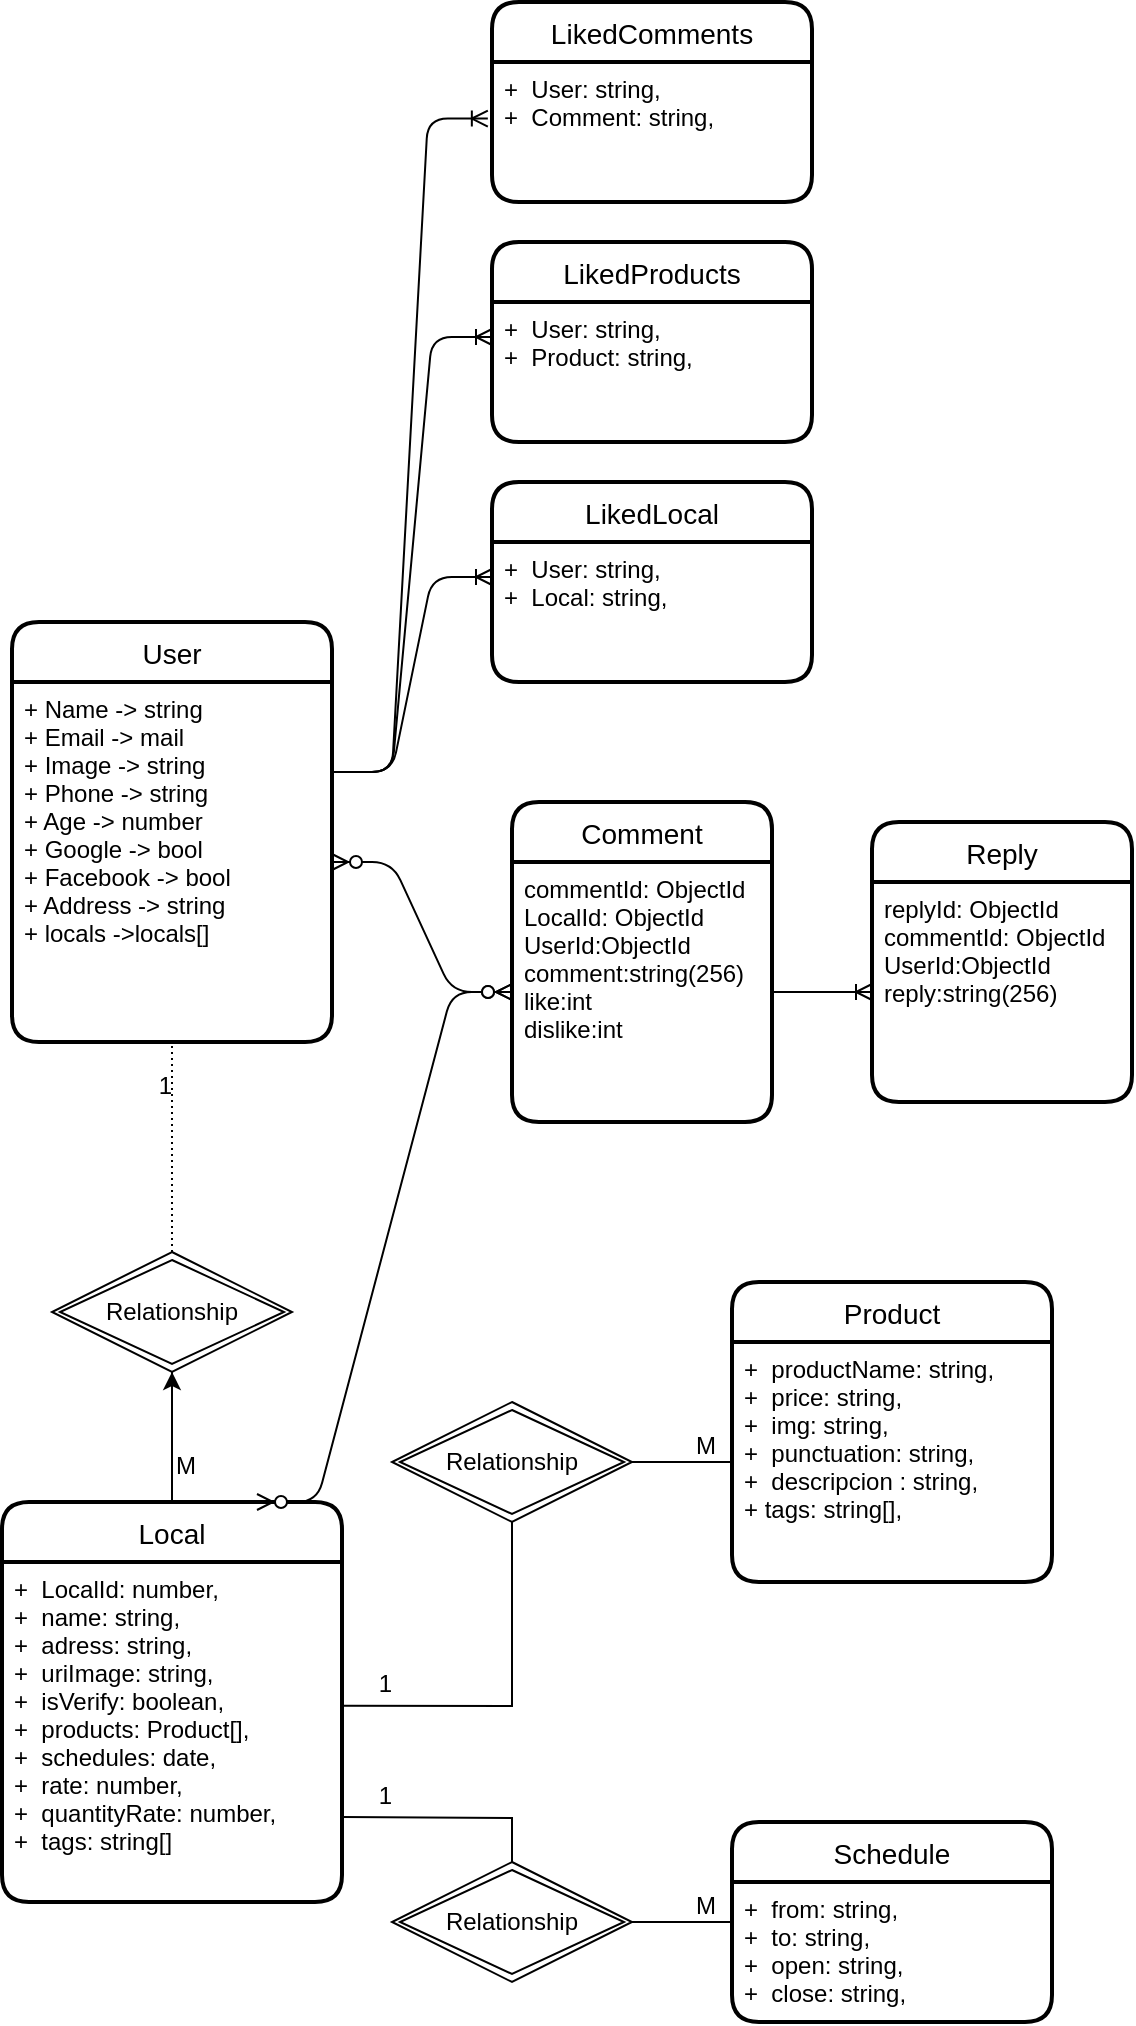 <mxfile>
    <diagram id="dfq4scQvj7t1t1Jvq5pm" name="Database">
        <mxGraphModel dx="1589" dy="1493" grid="1" gridSize="10" guides="1" tooltips="1" connect="1" arrows="1" fold="1" page="1" pageScale="1" pageWidth="850" pageHeight="1100" math="0" shadow="0">
            <root>
                <mxCell id="0"/>
                <mxCell id="1" parent="0"/>
                <mxCell id="15" style="edgeStyle=none;html=1;exitX=0.5;exitY=0;exitDx=0;exitDy=0;" parent="1" source="12" edge="1">
                    <mxGeometry relative="1" as="geometry">
                        <mxPoint x="200" y="90" as="targetPoint"/>
                    </mxGeometry>
                </mxCell>
                <mxCell id="12" value="User" style="swimlane;childLayout=stackLayout;horizontal=1;startSize=30;horizontalStack=0;rounded=1;fontSize=14;fontStyle=0;strokeWidth=2;resizeParent=0;resizeLast=1;shadow=0;dashed=0;align=center;" parent="1" vertex="1">
                    <mxGeometry x="140" y="70" width="160" height="210" as="geometry"/>
                </mxCell>
                <mxCell id="13" value="+ Name -&gt; string&#10;+ Email -&gt; mail&#10;+ Image -&gt; string&#10;+ Phone -&gt; string&#10;+ Age -&gt; number&#10;+ Google -&gt; bool&#10;+ Facebook -&gt; bool&#10;+ Address -&gt; string&#10;+ locals -&gt;locals[]&#10;" style="align=left;strokeColor=none;fillColor=none;spacingLeft=4;fontSize=12;verticalAlign=top;resizable=0;rotatable=0;part=1;" parent="12" vertex="1">
                    <mxGeometry y="30" width="160" height="180" as="geometry"/>
                </mxCell>
                <mxCell id="52" value="" style="edgeStyle=none;html=1;" parent="1" source="16" target="31" edge="1">
                    <mxGeometry relative="1" as="geometry"/>
                </mxCell>
                <mxCell id="16" value="Local" style="swimlane;childLayout=stackLayout;horizontal=1;startSize=30;horizontalStack=0;rounded=1;fontSize=14;fontStyle=0;strokeWidth=2;resizeParent=0;resizeLast=1;shadow=0;dashed=0;align=center;" parent="1" vertex="1">
                    <mxGeometry x="135" y="510" width="170" height="200" as="geometry"/>
                </mxCell>
                <mxCell id="17" value="+  LocalId: number,&#10;+  name: string,&#10;+  adress: string,&#10;+  uriImage: string,&#10;+  isVerify: boolean,&#10;+  products: Product[],&#10;+  schedules: date,&#10;+  rate: number,&#10;+  quantityRate: number,&#10;+  tags: string[]" style="align=left;strokeColor=none;fillColor=none;spacingLeft=4;fontSize=12;verticalAlign=top;resizable=0;rotatable=0;part=1;" parent="16" vertex="1">
                    <mxGeometry y="30" width="170" height="170" as="geometry"/>
                </mxCell>
                <mxCell id="18" value="Product" style="swimlane;childLayout=stackLayout;horizontal=1;startSize=30;horizontalStack=0;rounded=1;fontSize=14;fontStyle=0;strokeWidth=2;resizeParent=0;resizeLast=1;shadow=0;dashed=0;align=center;" parent="1" vertex="1">
                    <mxGeometry x="500" y="400" width="160" height="150" as="geometry"/>
                </mxCell>
                <mxCell id="19" value="+  productName: string,&#10;+  price: string,&#10;+  img: string,&#10;+  punctuation: string,&#10;+  descripcion : string,&#10;+ tags: string[]," style="align=left;strokeColor=none;fillColor=none;spacingLeft=4;fontSize=12;verticalAlign=top;resizable=0;rotatable=0;part=1;" parent="18" vertex="1">
                    <mxGeometry y="30" width="160" height="120" as="geometry"/>
                </mxCell>
                <mxCell id="21" value="Schedule" style="swimlane;childLayout=stackLayout;horizontal=1;startSize=30;horizontalStack=0;rounded=1;fontSize=14;fontStyle=0;strokeWidth=2;resizeParent=0;resizeLast=1;shadow=0;dashed=0;align=center;" parent="1" vertex="1">
                    <mxGeometry x="500" y="670" width="160" height="100" as="geometry"/>
                </mxCell>
                <mxCell id="22" value="+  from: string,&#10;+  to: string,&#10;+  open: string,&#10;+  close: string," style="align=left;strokeColor=none;fillColor=none;spacingLeft=4;fontSize=12;verticalAlign=top;resizable=0;rotatable=0;part=1;" parent="21" vertex="1">
                    <mxGeometry y="30" width="160" height="70" as="geometry"/>
                </mxCell>
                <mxCell id="31" value="Relationship" style="shape=rhombus;double=1;perimeter=rhombusPerimeter;whiteSpace=wrap;html=1;align=center;" parent="1" vertex="1">
                    <mxGeometry x="160" y="385" width="120" height="60" as="geometry"/>
                </mxCell>
                <mxCell id="32" value="" style="endArrow=none;html=1;rounded=0;dashed=1;dashPattern=1 2;entryX=0.5;entryY=1;entryDx=0;entryDy=0;exitX=0.5;exitY=0;exitDx=0;exitDy=0;" parent="1" source="31" target="13" edge="1">
                    <mxGeometry relative="1" as="geometry">
                        <mxPoint x="550" y="540" as="sourcePoint"/>
                        <mxPoint x="710" y="540" as="targetPoint"/>
                        <Array as="points"/>
                    </mxGeometry>
                </mxCell>
                <mxCell id="33" value="1" style="resizable=0;html=1;align=right;verticalAlign=bottom;" parent="32" connectable="0" vertex="1">
                    <mxGeometry x="1" relative="1" as="geometry">
                        <mxPoint y="30" as="offset"/>
                    </mxGeometry>
                </mxCell>
                <mxCell id="35" value="Relationship" style="shape=rhombus;double=1;perimeter=rhombusPerimeter;whiteSpace=wrap;html=1;align=center;" parent="1" vertex="1">
                    <mxGeometry x="330" y="460" width="120" height="60" as="geometry"/>
                </mxCell>
                <mxCell id="37" value="" style="endArrow=none;html=1;rounded=0;exitX=0.5;exitY=1;exitDx=0;exitDy=0;entryX=1;entryY=0.423;entryDx=0;entryDy=0;entryPerimeter=0;" parent="1" source="35" target="17" edge="1">
                    <mxGeometry relative="1" as="geometry">
                        <mxPoint x="540" y="580" as="sourcePoint"/>
                        <mxPoint x="700" y="580" as="targetPoint"/>
                        <Array as="points">
                            <mxPoint x="390" y="612"/>
                        </Array>
                    </mxGeometry>
                </mxCell>
                <mxCell id="38" value="1" style="resizable=0;html=1;align=right;verticalAlign=bottom;" parent="37" connectable="0" vertex="1">
                    <mxGeometry x="1" relative="1" as="geometry">
                        <mxPoint x="25" y="-2" as="offset"/>
                    </mxGeometry>
                </mxCell>
                <mxCell id="39" value="" style="endArrow=none;html=1;rounded=0;exitX=0;exitY=0.5;exitDx=0;exitDy=0;entryX=1;entryY=0.5;entryDx=0;entryDy=0;" parent="1" source="19" target="35" edge="1">
                    <mxGeometry relative="1" as="geometry">
                        <mxPoint x="480" y="600" as="sourcePoint"/>
                        <mxPoint x="530" y="570" as="targetPoint"/>
                    </mxGeometry>
                </mxCell>
                <mxCell id="40" value="M" style="resizable=0;html=1;align=left;verticalAlign=bottom;" parent="39" connectable="0" vertex="1">
                    <mxGeometry x="-1" relative="1" as="geometry">
                        <mxPoint x="-20" as="offset"/>
                    </mxGeometry>
                </mxCell>
                <mxCell id="42" value="" style="endArrow=none;html=1;rounded=0;entryX=1;entryY=0.75;entryDx=0;entryDy=0;exitX=0.5;exitY=0;exitDx=0;exitDy=0;" parent="1" source="44" target="17" edge="1">
                    <mxGeometry relative="1" as="geometry">
                        <mxPoint x="520" y="680" as="sourcePoint"/>
                        <mxPoint x="435" y="621.91" as="targetPoint"/>
                        <Array as="points">
                            <mxPoint x="390" y="668"/>
                        </Array>
                    </mxGeometry>
                </mxCell>
                <mxCell id="43" value="1" style="resizable=0;html=1;align=right;verticalAlign=bottom;" parent="42" connectable="0" vertex="1">
                    <mxGeometry x="1" relative="1" as="geometry">
                        <mxPoint x="25" y="-2" as="offset"/>
                    </mxGeometry>
                </mxCell>
                <mxCell id="44" value="Relationship" style="shape=rhombus;double=1;perimeter=rhombusPerimeter;whiteSpace=wrap;html=1;align=center;" parent="1" vertex="1">
                    <mxGeometry x="330" y="690" width="120" height="60" as="geometry"/>
                </mxCell>
                <mxCell id="45" value="" style="endArrow=none;html=1;rounded=0;entryX=1;entryY=0.5;entryDx=0;entryDy=0;" parent="1" target="44" edge="1">
                    <mxGeometry relative="1" as="geometry">
                        <mxPoint x="500" y="720" as="sourcePoint"/>
                        <mxPoint x="440" y="732.5" as="targetPoint"/>
                    </mxGeometry>
                </mxCell>
                <mxCell id="46" value="M" style="resizable=0;html=1;align=left;verticalAlign=bottom;" parent="45" connectable="0" vertex="1">
                    <mxGeometry x="-1" relative="1" as="geometry">
                        <mxPoint x="-20" as="offset"/>
                    </mxGeometry>
                </mxCell>
                <mxCell id="48" value="" style="endArrow=none;html=1;rounded=0;exitX=0.5;exitY=0;exitDx=0;exitDy=0;entryX=0.5;entryY=1;entryDx=0;entryDy=0;" parent="1" source="16" target="31" edge="1">
                    <mxGeometry relative="1" as="geometry">
                        <mxPoint x="560" y="600" as="sourcePoint"/>
                        <mxPoint x="720" y="600" as="targetPoint"/>
                    </mxGeometry>
                </mxCell>
                <mxCell id="49" value="M" style="resizable=0;html=1;align=left;verticalAlign=bottom;" parent="48" connectable="0" vertex="1">
                    <mxGeometry x="-1" relative="1" as="geometry">
                        <mxPoint y="-10" as="offset"/>
                    </mxGeometry>
                </mxCell>
                <mxCell id="70LDlbrw-JERDDGiXMj8-56" value="LikedProducts" style="swimlane;childLayout=stackLayout;horizontal=1;startSize=30;horizontalStack=0;rounded=1;fontSize=14;fontStyle=0;strokeWidth=2;resizeParent=0;resizeLast=1;shadow=0;dashed=0;align=center;" parent="1" vertex="1">
                    <mxGeometry x="380" y="-120" width="160" height="100" as="geometry"/>
                </mxCell>
                <mxCell id="70LDlbrw-JERDDGiXMj8-57" value="+  User: string,&#10;+  Product: string," style="align=left;strokeColor=none;fillColor=none;spacingLeft=4;fontSize=12;verticalAlign=top;resizable=0;rotatable=0;part=1;" parent="70LDlbrw-JERDDGiXMj8-56" vertex="1">
                    <mxGeometry y="30" width="160" height="70" as="geometry"/>
                </mxCell>
                <mxCell id="70LDlbrw-JERDDGiXMj8-58" value="LikedLocal" style="swimlane;childLayout=stackLayout;horizontal=1;startSize=30;horizontalStack=0;rounded=1;fontSize=14;fontStyle=0;strokeWidth=2;resizeParent=0;resizeLast=1;shadow=0;dashed=0;align=center;" parent="1" vertex="1">
                    <mxGeometry x="380" width="160" height="100" as="geometry"/>
                </mxCell>
                <mxCell id="70LDlbrw-JERDDGiXMj8-59" value="+  User: string,&#10;+  Local: string," style="align=left;strokeColor=none;fillColor=none;spacingLeft=4;fontSize=12;verticalAlign=top;resizable=0;rotatable=0;part=1;" parent="70LDlbrw-JERDDGiXMj8-58" vertex="1">
                    <mxGeometry y="30" width="160" height="70" as="geometry"/>
                </mxCell>
                <mxCell id="53" value="" style="edgeStyle=entityRelationEdgeStyle;fontSize=12;html=1;endArrow=ERoneToMany;exitX=1;exitY=0.25;exitDx=0;exitDy=0;entryX=0;entryY=0.25;entryDx=0;entryDy=0;" parent="1" source="13" target="70LDlbrw-JERDDGiXMj8-57" edge="1">
                    <mxGeometry width="100" height="100" relative="1" as="geometry">
                        <mxPoint x="290" y="190" as="sourcePoint"/>
                        <mxPoint x="390" y="90" as="targetPoint"/>
                    </mxGeometry>
                </mxCell>
                <mxCell id="54" value="" style="edgeStyle=entityRelationEdgeStyle;fontSize=12;html=1;endArrow=ERoneToMany;exitX=1;exitY=0.25;exitDx=0;exitDy=0;entryX=0;entryY=0.25;entryDx=0;entryDy=0;" parent="1" source="13" target="70LDlbrw-JERDDGiXMj8-59" edge="1">
                    <mxGeometry width="100" height="100" relative="1" as="geometry">
                        <mxPoint x="310" y="155" as="sourcePoint"/>
                        <mxPoint x="380" y="87.5" as="targetPoint"/>
                    </mxGeometry>
                </mxCell>
                <mxCell id="mbUt-W5NrpNwAsDVjMWK-54" value="Comment" style="swimlane;childLayout=stackLayout;horizontal=1;startSize=30;horizontalStack=0;rounded=1;fontSize=14;fontStyle=0;strokeWidth=2;resizeParent=0;resizeLast=1;shadow=0;dashed=0;align=center;" parent="1" vertex="1">
                    <mxGeometry x="390" y="160" width="130" height="160" as="geometry"/>
                </mxCell>
                <mxCell id="mbUt-W5NrpNwAsDVjMWK-55" value="commentId: ObjectId&#10;LocalId: ObjectId&#10;UserId:ObjectId&#10;comment:string(256)&#10;like:int&#10;dislike:int&#10;" style="align=left;strokeColor=none;fillColor=none;spacingLeft=4;fontSize=12;verticalAlign=top;resizable=0;rotatable=0;part=1;" parent="mbUt-W5NrpNwAsDVjMWK-54" vertex="1">
                    <mxGeometry y="30" width="130" height="130" as="geometry"/>
                </mxCell>
                <mxCell id="mbUt-W5NrpNwAsDVjMWK-56" value="Reply" style="swimlane;childLayout=stackLayout;horizontal=1;startSize=30;horizontalStack=0;rounded=1;fontSize=14;fontStyle=0;strokeWidth=2;resizeParent=0;resizeLast=1;shadow=0;dashed=0;align=center;" parent="1" vertex="1">
                    <mxGeometry x="570" y="170" width="130" height="140" as="geometry"/>
                </mxCell>
                <mxCell id="mbUt-W5NrpNwAsDVjMWK-57" value="replyId: ObjectId&#10;commentId: ObjectId&#10;UserId:ObjectId&#10;reply:string(256)&#10;" style="align=left;strokeColor=none;fillColor=none;spacingLeft=4;fontSize=12;verticalAlign=top;resizable=0;rotatable=0;part=1;" parent="mbUt-W5NrpNwAsDVjMWK-56" vertex="1">
                    <mxGeometry y="30" width="130" height="110" as="geometry"/>
                </mxCell>
                <mxCell id="mbUt-W5NrpNwAsDVjMWK-59" value="" style="edgeStyle=entityRelationEdgeStyle;fontSize=12;html=1;endArrow=ERzeroToMany;endFill=1;startArrow=ERzeroToMany;exitX=0.75;exitY=0;exitDx=0;exitDy=0;entryX=0;entryY=0.5;entryDx=0;entryDy=0;" parent="1" source="16" target="mbUt-W5NrpNwAsDVjMWK-55" edge="1">
                    <mxGeometry width="100" height="100" relative="1" as="geometry">
                        <mxPoint x="420" y="380" as="sourcePoint"/>
                        <mxPoint x="520" y="280" as="targetPoint"/>
                    </mxGeometry>
                </mxCell>
                <mxCell id="mbUt-W5NrpNwAsDVjMWK-60" value="" style="edgeStyle=entityRelationEdgeStyle;fontSize=12;html=1;endArrow=ERzeroToMany;endFill=1;startArrow=ERzeroToMany;exitX=1;exitY=0.5;exitDx=0;exitDy=0;entryX=0;entryY=0.5;entryDx=0;entryDy=0;" parent="1" source="13" target="mbUt-W5NrpNwAsDVjMWK-55" edge="1">
                    <mxGeometry width="100" height="100" relative="1" as="geometry">
                        <mxPoint x="340.0" y="330" as="sourcePoint"/>
                        <mxPoint x="527.5" y="140" as="targetPoint"/>
                    </mxGeometry>
                </mxCell>
                <mxCell id="mbUt-W5NrpNwAsDVjMWK-61" value="" style="edgeStyle=entityRelationEdgeStyle;fontSize=12;html=1;endArrow=ERoneToMany;exitX=1;exitY=0.5;exitDx=0;exitDy=0;entryX=0;entryY=0.5;entryDx=0;entryDy=0;" parent="1" source="mbUt-W5NrpNwAsDVjMWK-55" target="mbUt-W5NrpNwAsDVjMWK-57" edge="1">
                    <mxGeometry width="100" height="100" relative="1" as="geometry">
                        <mxPoint x="560" y="270" as="sourcePoint"/>
                        <mxPoint x="660" y="170" as="targetPoint"/>
                    </mxGeometry>
                </mxCell>
                <mxCell id="r5jr3pNOG1lA3lrCErKS-54" value="LikedComments" style="swimlane;childLayout=stackLayout;horizontal=1;startSize=30;horizontalStack=0;rounded=1;fontSize=14;fontStyle=0;strokeWidth=2;resizeParent=0;resizeLast=1;shadow=0;dashed=0;align=center;" parent="1" vertex="1">
                    <mxGeometry x="380" y="-240" width="160" height="100" as="geometry"/>
                </mxCell>
                <mxCell id="r5jr3pNOG1lA3lrCErKS-55" value="+  User: string,&#10;+  Comment: string," style="align=left;strokeColor=none;fillColor=none;spacingLeft=4;fontSize=12;verticalAlign=top;resizable=0;rotatable=0;part=1;" parent="r5jr3pNOG1lA3lrCErKS-54" vertex="1">
                    <mxGeometry y="30" width="160" height="70" as="geometry"/>
                </mxCell>
                <mxCell id="r5jr3pNOG1lA3lrCErKS-56" value="" style="edgeStyle=entityRelationEdgeStyle;fontSize=12;html=1;endArrow=ERoneToMany;exitX=1;exitY=0.25;exitDx=0;exitDy=0;entryX=-0.013;entryY=0.404;entryDx=0;entryDy=0;entryPerimeter=0;" parent="1" source="13" target="r5jr3pNOG1lA3lrCErKS-55" edge="1">
                    <mxGeometry width="100" height="100" relative="1" as="geometry">
                        <mxPoint x="310" y="155" as="sourcePoint"/>
                        <mxPoint x="390" y="57.5" as="targetPoint"/>
                    </mxGeometry>
                </mxCell>
            </root>
        </mxGraphModel>
    </diagram>
    <diagram id="BPa-UHkgcwuQ-Z4H9gA3" name="User">
        <mxGraphModel dx="676" dy="471" grid="1" gridSize="10" guides="1" tooltips="1" connect="1" arrows="1" fold="1" page="1" pageScale="1" pageWidth="850" pageHeight="1100" math="0" shadow="0">
            <root>
                <mxCell id="0"/>
                <mxCell id="1" parent="0"/>
                <mxCell id="sXhZtZXbX17402npqiWz-1" value="User" style="swimlane;childLayout=stackLayout;horizontal=1;startSize=30;horizontalStack=0;rounded=1;fontSize=14;fontStyle=0;strokeWidth=2;resizeParent=0;resizeLast=1;shadow=0;dashed=0;align=center;" parent="1" vertex="1">
                    <mxGeometry x="40" y="30" width="160" height="210" as="geometry"/>
                </mxCell>
                <mxCell id="sXhZtZXbX17402npqiWz-2" value="+ Name -&gt; string&#10;+ Email -&gt; mail&#10;+ Image -&gt; string&#10;+ Phone -&gt; string&#10;+ Age -&gt; number&#10;+ Google -&gt; bool&#10;+ Facebook -&gt; bool&#10;+ Address -&gt; string&#10;+ locals -&gt; bool&#10;&#10;" style="align=left;strokeColor=none;fillColor=none;spacingLeft=4;fontSize=12;verticalAlign=top;resizable=0;rotatable=0;part=1;" parent="sXhZtZXbX17402npqiWz-1" vertex="1">
                    <mxGeometry y="30" width="160" height="180" as="geometry"/>
                </mxCell>
            </root>
        </mxGraphModel>
    </diagram>
    <diagram id="9kS50toA24PQq8nJdRZk" name="Local">
        <mxGraphModel dx="1589" dy="725" grid="1" gridSize="10" guides="1" tooltips="1" connect="1" arrows="1" fold="1" page="1" pageScale="1" pageWidth="850" pageHeight="1100" math="0" shadow="0">
            <root>
                <mxCell id="0"/>
                <mxCell id="1" parent="0"/>
                <mxCell id="0VIafkdBmgdn1MZ_sX1k-1" value="Local" style="swimlane;childLayout=stackLayout;horizontal=1;startSize=30;horizontalStack=0;rounded=1;fontSize=14;fontStyle=0;strokeWidth=2;resizeParent=0;resizeLast=1;shadow=0;dashed=0;align=center;" parent="1" vertex="1">
                    <mxGeometry x="40" y="10" width="170" height="230" as="geometry"/>
                </mxCell>
                <mxCell id="0VIafkdBmgdn1MZ_sX1k-2" value="+  LocalId: number,&#10;+  name: string,&#10;+  adress: string,&#10;+  uriImage: string,&#10;+  isVerify: boolean,&#10;+  products: Product[],&#10;+  schedules: Schedule[],&#10;+  rate: number,&#10;+  quantityRate: number,&#10;+  tags: string[]&#10;+ long: string&#10;+ lat: string" style="align=left;strokeColor=none;fillColor=none;spacingLeft=4;fontSize=12;verticalAlign=top;resizable=0;rotatable=0;part=1;" parent="0VIafkdBmgdn1MZ_sX1k-1" vertex="1">
                    <mxGeometry y="30" width="170" height="200" as="geometry"/>
                </mxCell>
            </root>
        </mxGraphModel>
    </diagram>
    <diagram id="UJs9oBOm6o-esZ4-wXAz" name="Product">
        <mxGraphModel dx="676" dy="471" grid="1" gridSize="10" guides="1" tooltips="1" connect="1" arrows="1" fold="1" page="1" pageScale="1" pageWidth="850" pageHeight="1100" math="0" shadow="0">
            <root>
                <mxCell id="0"/>
                <mxCell id="1" parent="0"/>
                <mxCell id="Yl93PIp3yihroiLEg5Rz-1" value="Product" style="swimlane;childLayout=stackLayout;horizontal=1;startSize=30;horizontalStack=0;rounded=1;fontSize=14;fontStyle=0;strokeWidth=2;resizeParent=0;resizeLast=1;shadow=0;dashed=0;align=center;" parent="1" vertex="1">
                    <mxGeometry x="40" y="40" width="160" height="150" as="geometry"/>
                </mxCell>
                <mxCell id="Yl93PIp3yihroiLEg5Rz-2" value="+  productName: string,&#10;+  price: string,&#10;+  img: string,&#10;+  punctuation: string,&#10;+  descripcion : string,&#10;+ tags: string[]," style="align=left;strokeColor=none;fillColor=none;spacingLeft=4;fontSize=12;verticalAlign=top;resizable=0;rotatable=0;part=1;" parent="Yl93PIp3yihroiLEg5Rz-1" vertex="1">
                    <mxGeometry y="30" width="160" height="120" as="geometry"/>
                </mxCell>
            </root>
        </mxGraphModel>
    </diagram>
    <diagram id="CvQdnz-AQesq5HmYPIsi" name="Schedule">
        <mxGraphModel dx="676" dy="471" grid="1" gridSize="10" guides="1" tooltips="1" connect="1" arrows="1" fold="1" page="1" pageScale="1" pageWidth="850" pageHeight="1100" math="0" shadow="0">
            <root>
                <mxCell id="0"/>
                <mxCell id="1" parent="0"/>
                <mxCell id="hATsTJF4kZuX_Z8cMmuq-1" value="Schedule" style="swimlane;childLayout=stackLayout;horizontal=1;startSize=30;horizontalStack=0;rounded=1;fontSize=14;fontStyle=0;strokeWidth=2;resizeParent=0;resizeLast=1;shadow=0;dashed=0;align=center;" parent="1" vertex="1">
                    <mxGeometry x="40" y="40" width="160" height="100" as="geometry"/>
                </mxCell>
                <mxCell id="hATsTJF4kZuX_Z8cMmuq-2" value="+  from: string,&#10;+  to: string,&#10;+  open: string,&#10;+  close: string," style="align=left;strokeColor=none;fillColor=none;spacingLeft=4;fontSize=12;verticalAlign=top;resizable=0;rotatable=0;part=1;" parent="hATsTJF4kZuX_Z8cMmuq-1" vertex="1">
                    <mxGeometry y="30" width="160" height="70" as="geometry"/>
                </mxCell>
            </root>
        </mxGraphModel>
    </diagram>
    <diagram id="IiMBS5ljEN6D9kfixFfi" name="Likes">
        <mxGraphModel dx="1589" dy="725" grid="1" gridSize="10" guides="1" tooltips="1" connect="1" arrows="1" fold="1" page="1" pageScale="1" pageWidth="850" pageHeight="1100" math="0" shadow="0">
            <root>
                <mxCell id="0"/>
                <mxCell id="1" parent="0"/>
                <mxCell id="DuvrvsMX7kfASkCNhGuI-1" value="LikedProducts" style="swimlane;childLayout=stackLayout;horizontal=1;startSize=30;horizontalStack=0;rounded=1;fontSize=14;fontStyle=0;strokeWidth=2;resizeParent=0;resizeLast=1;shadow=0;dashed=0;align=center;" parent="1" vertex="1">
                    <mxGeometry x="40" y="40" width="160" height="100" as="geometry"/>
                </mxCell>
                <mxCell id="DuvrvsMX7kfASkCNhGuI-2" value="+  User: string,&#10;+  Product: string," style="align=left;strokeColor=none;fillColor=none;spacingLeft=4;fontSize=12;verticalAlign=top;resizable=0;rotatable=0;part=1;" parent="DuvrvsMX7kfASkCNhGuI-1" vertex="1">
                    <mxGeometry y="30" width="160" height="70" as="geometry"/>
                </mxCell>
                <mxCell id="DuvrvsMX7kfASkCNhGuI-3" value="LikedLocal" style="swimlane;childLayout=stackLayout;horizontal=1;startSize=30;horizontalStack=0;rounded=1;fontSize=14;fontStyle=0;strokeWidth=2;resizeParent=0;resizeLast=1;shadow=0;dashed=0;align=center;" parent="1" vertex="1">
                    <mxGeometry x="240" y="40" width="160" height="100" as="geometry"/>
                </mxCell>
                <mxCell id="DuvrvsMX7kfASkCNhGuI-4" value="+  User: string,&#10;+  Local: string," style="align=left;strokeColor=none;fillColor=none;spacingLeft=4;fontSize=12;verticalAlign=top;resizable=0;rotatable=0;part=1;" parent="DuvrvsMX7kfASkCNhGuI-3" vertex="1">
                    <mxGeometry y="30" width="160" height="70" as="geometry"/>
                </mxCell>
                <mxCell id="8h3GSRWmZR3c02rdFf-o-1" value="LikedComments" style="swimlane;childLayout=stackLayout;horizontal=1;startSize=30;horizontalStack=0;rounded=1;fontSize=14;fontStyle=0;strokeWidth=2;resizeParent=0;resizeLast=1;shadow=0;dashed=0;align=center;" vertex="1" parent="1">
                    <mxGeometry x="420" y="40" width="160" height="100" as="geometry"/>
                </mxCell>
                <mxCell id="8h3GSRWmZR3c02rdFf-o-2" value="+  User: string,&#10;+  Comment: string," style="align=left;strokeColor=none;fillColor=none;spacingLeft=4;fontSize=12;verticalAlign=top;resizable=0;rotatable=0;part=1;" vertex="1" parent="8h3GSRWmZR3c02rdFf-o-1">
                    <mxGeometry y="30" width="160" height="70" as="geometry"/>
                </mxCell>
            </root>
        </mxGraphModel>
    </diagram>
    <diagram id="1ptKOYtLsiTsGE3Xk_gv" name="Comments">
        <mxGraphModel dx="1589" dy="393" grid="1" gridSize="10" guides="1" tooltips="1" connect="1" arrows="1" fold="1" page="1" pageScale="1" pageWidth="850" pageHeight="1100" math="0" shadow="0">
            <root>
                <mxCell id="0"/>
                <mxCell id="1" parent="0"/>
                <mxCell id="Ea1p-Pury4z-DoApzVZW-1" value="Comment" style="swimlane;childLayout=stackLayout;horizontal=1;startSize=30;horizontalStack=0;rounded=1;fontSize=14;fontStyle=0;strokeWidth=2;resizeParent=0;resizeLast=1;shadow=0;dashed=0;align=center;" parent="1" vertex="1">
                    <mxGeometry x="120" y="80" width="160" height="220" as="geometry"/>
                </mxCell>
                <mxCell id="Ea1p-Pury4z-DoApzVZW-2" value="commentId: ObjectId&#10;LocalId: ObjectId&#10;UserId:ObjectId&#10;comment:string(256)&#10;like:int&#10;dislike:int&#10;" style="align=left;strokeColor=none;fillColor=none;spacingLeft=4;fontSize=12;verticalAlign=top;resizable=0;rotatable=0;part=1;" parent="Ea1p-Pury4z-DoApzVZW-1" vertex="1">
                    <mxGeometry y="30" width="160" height="190" as="geometry"/>
                </mxCell>
                <mxCell id="Ea1p-Pury4z-DoApzVZW-3" value="Reply" style="swimlane;childLayout=stackLayout;horizontal=1;startSize=30;horizontalStack=0;rounded=1;fontSize=14;fontStyle=0;strokeWidth=2;resizeParent=0;resizeLast=1;shadow=0;dashed=0;align=center;" parent="1" vertex="1">
                    <mxGeometry x="300" y="80" width="160" height="220" as="geometry"/>
                </mxCell>
                <mxCell id="Ea1p-Pury4z-DoApzVZW-4" value="replyId: ObjectId&#10;commentId: ObjectId&#10;UserId:ObjectId&#10;reply:string(256)&#10;" style="align=left;strokeColor=none;fillColor=none;spacingLeft=4;fontSize=12;verticalAlign=top;resizable=0;rotatable=0;part=1;" parent="Ea1p-Pury4z-DoApzVZW-3" vertex="1">
                    <mxGeometry y="30" width="160" height="190" as="geometry"/>
                </mxCell>
            </root>
        </mxGraphModel>
    </diagram>
    <diagram id="lXiH23BoyuXyMfAQ4f1b" name="VerifyEmail">
        <mxGraphModel dx="1589" dy="393" grid="1" gridSize="10" guides="1" tooltips="1" connect="1" arrows="1" fold="1" page="1" pageScale="1" pageWidth="850" pageHeight="1100" math="0" shadow="0">
            <root>
                <mxCell id="0"/>
                <mxCell id="1" parent="0"/>
                <mxCell id="HJjaZ7ZI8QGbXZ1ixgoa-1" value="VerifyEmail" style="swimlane;childLayout=stackLayout;horizontal=1;startSize=30;horizontalStack=0;rounded=1;fontSize=14;fontStyle=0;strokeWidth=2;resizeParent=0;resizeLast=1;shadow=0;dashed=0;align=center;" vertex="1" parent="1">
                    <mxGeometry x="300" y="80" width="160" height="90" as="geometry"/>
                </mxCell>
                <mxCell id="HJjaZ7ZI8QGbXZ1ixgoa-2" value="Email: string&#10;Code: string&#10;" style="align=left;strokeColor=none;fillColor=none;spacingLeft=4;fontSize=12;verticalAlign=top;resizable=0;rotatable=0;part=1;" vertex="1" parent="HJjaZ7ZI8QGbXZ1ixgoa-1">
                    <mxGeometry y="30" width="160" height="60" as="geometry"/>
                </mxCell>
            </root>
        </mxGraphModel>
    </diagram>
</mxfile>